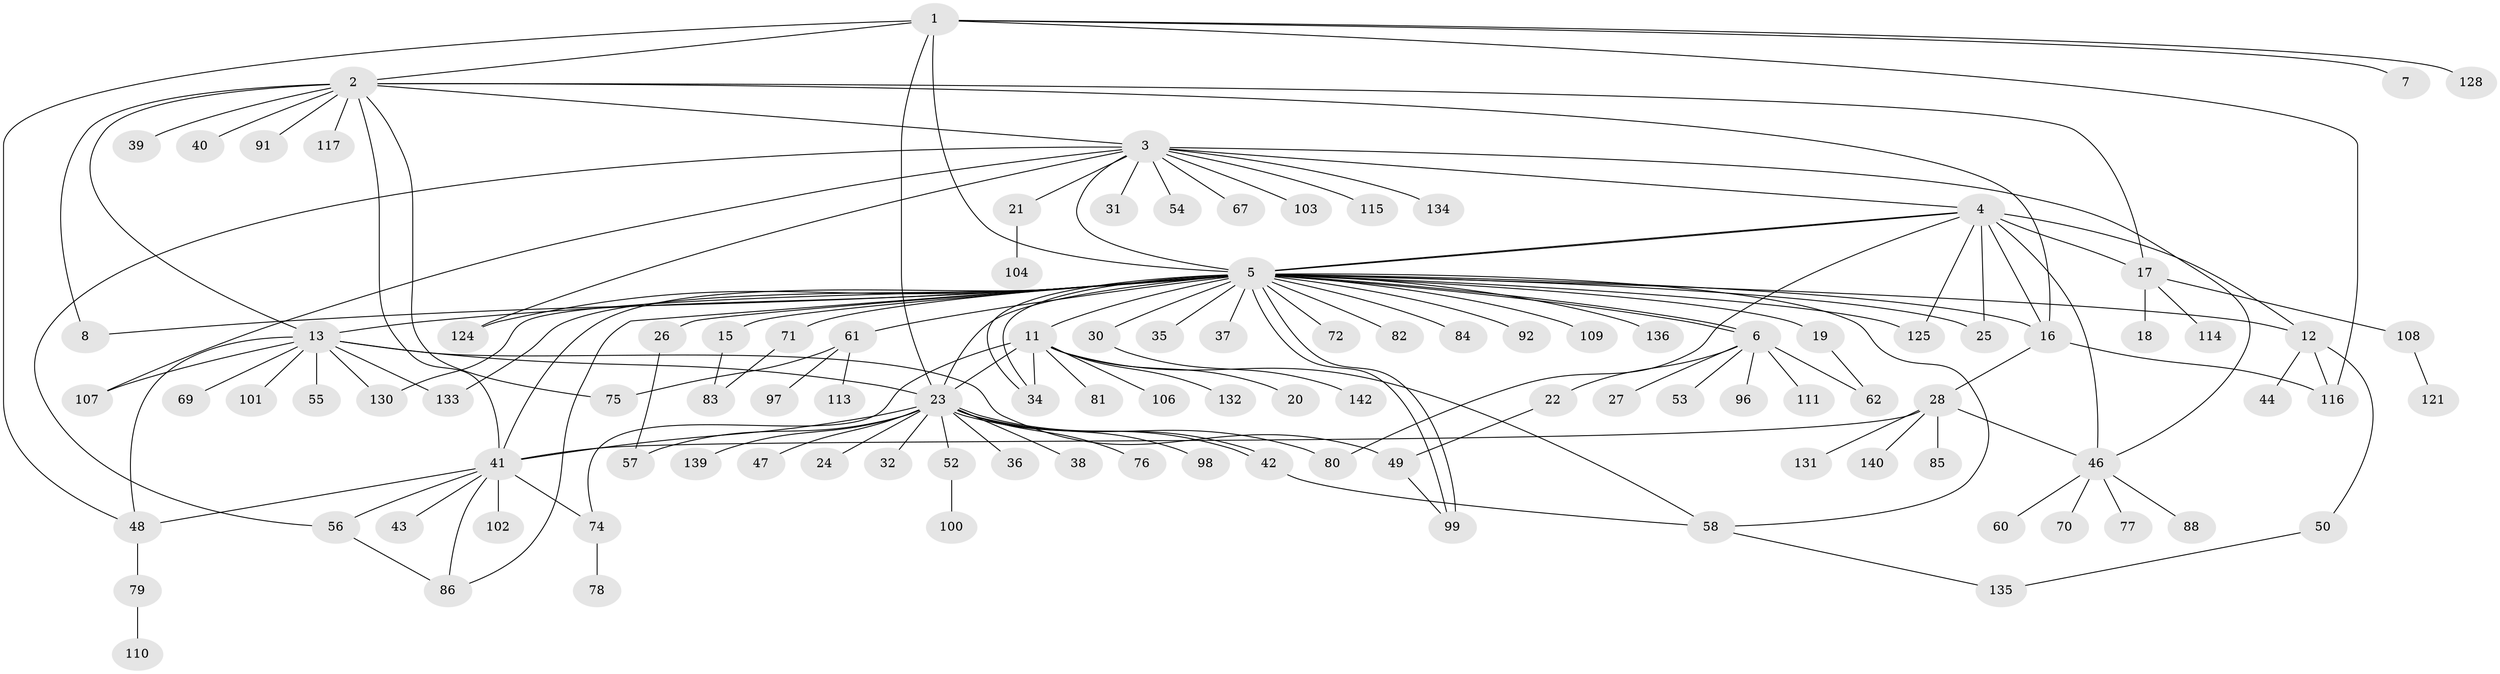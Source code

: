 // original degree distribution, {8: 0.028169014084507043, 14: 0.007042253521126761, 10: 0.014084507042253521, 40: 0.007042253521126761, 9: 0.007042253521126761, 2: 0.19014084507042253, 3: 0.1056338028169014, 6: 0.02112676056338028, 12: 0.007042253521126761, 5: 0.014084507042253521, 1: 0.5352112676056338, 19: 0.007042253521126761, 7: 0.007042253521126761, 4: 0.04929577464788732}
// Generated by graph-tools (version 1.1) at 2025/11/02/27/25 16:11:09]
// undirected, 109 vertices, 154 edges
graph export_dot {
graph [start="1"]
  node [color=gray90,style=filled];
  1 [super="+95"];
  2 [super="+10"];
  3 [super="+9"];
  4 [super="+14"];
  5 [super="+66"];
  6 [super="+64"];
  7 [super="+118"];
  8 [super="+63"];
  11 [super="+45"];
  12 [super="+68"];
  13 [super="+112"];
  15;
  16;
  17 [super="+29"];
  18;
  19;
  20;
  21 [super="+127"];
  22;
  23 [super="+120"];
  24;
  25 [super="+126"];
  26 [super="+123"];
  27;
  28 [super="+33"];
  30;
  31;
  32;
  34 [super="+94"];
  35;
  36;
  37;
  38;
  39;
  40;
  41 [super="+65"];
  42 [super="+89"];
  43;
  44;
  46 [super="+51"];
  47;
  48 [super="+138"];
  49 [super="+105"];
  50;
  52 [super="+122"];
  53;
  54;
  55;
  56 [super="+73"];
  57 [super="+119"];
  58 [super="+59"];
  60;
  61 [super="+93"];
  62;
  67;
  69;
  70;
  71;
  72;
  74;
  75;
  76;
  77;
  78;
  79 [super="+90"];
  80;
  81;
  82 [super="+87"];
  83 [super="+137"];
  84;
  85;
  86 [super="+129"];
  88;
  91;
  92;
  96;
  97;
  98;
  99;
  100;
  101;
  102;
  103;
  104;
  106;
  107;
  108;
  109;
  110;
  111;
  113;
  114;
  115;
  116;
  117;
  121;
  124;
  125;
  128;
  130;
  131;
  132;
  133;
  134;
  135;
  136;
  139 [super="+141"];
  140;
  142;
  1 -- 2;
  1 -- 5;
  1 -- 7;
  1 -- 23;
  1 -- 48;
  1 -- 116;
  1 -- 128;
  2 -- 3;
  2 -- 8;
  2 -- 16;
  2 -- 17;
  2 -- 40;
  2 -- 41;
  2 -- 117;
  2 -- 39;
  2 -- 91;
  2 -- 75;
  2 -- 13;
  3 -- 4;
  3 -- 5;
  3 -- 21;
  3 -- 31;
  3 -- 46;
  3 -- 54;
  3 -- 56;
  3 -- 67;
  3 -- 107;
  3 -- 115;
  3 -- 124;
  3 -- 134;
  3 -- 103;
  4 -- 5;
  4 -- 5;
  4 -- 16 [weight=2];
  4 -- 17;
  4 -- 46;
  4 -- 80;
  4 -- 125;
  4 -- 12;
  4 -- 25;
  5 -- 6;
  5 -- 6;
  5 -- 8;
  5 -- 11;
  5 -- 12;
  5 -- 13;
  5 -- 15;
  5 -- 16;
  5 -- 19;
  5 -- 23;
  5 -- 25 [weight=2];
  5 -- 26;
  5 -- 30;
  5 -- 34;
  5 -- 34;
  5 -- 35;
  5 -- 37;
  5 -- 41;
  5 -- 61;
  5 -- 71;
  5 -- 72;
  5 -- 82;
  5 -- 84;
  5 -- 86;
  5 -- 92;
  5 -- 99 [weight=2];
  5 -- 99;
  5 -- 124;
  5 -- 125;
  5 -- 130;
  5 -- 133;
  5 -- 136;
  5 -- 109;
  5 -- 58;
  6 -- 22;
  6 -- 27 [weight=2];
  6 -- 53;
  6 -- 62;
  6 -- 96;
  6 -- 111;
  11 -- 20;
  11 -- 23;
  11 -- 34;
  11 -- 58;
  11 -- 74;
  11 -- 81;
  11 -- 106;
  11 -- 132;
  12 -- 44;
  12 -- 50;
  12 -- 116;
  13 -- 23;
  13 -- 49;
  13 -- 55;
  13 -- 69;
  13 -- 101;
  13 -- 107;
  13 -- 130;
  13 -- 133;
  13 -- 48;
  15 -- 83;
  16 -- 28;
  16 -- 116;
  17 -- 18;
  17 -- 114;
  17 -- 108;
  19 -- 62;
  21 -- 104;
  22 -- 49;
  23 -- 24;
  23 -- 32;
  23 -- 36;
  23 -- 38;
  23 -- 41;
  23 -- 42;
  23 -- 42;
  23 -- 47;
  23 -- 52;
  23 -- 76;
  23 -- 80;
  23 -- 98;
  23 -- 139;
  23 -- 57;
  26 -- 57;
  28 -- 41;
  28 -- 46;
  28 -- 85;
  28 -- 131;
  28 -- 140;
  30 -- 142;
  41 -- 43;
  41 -- 74;
  41 -- 102;
  41 -- 86;
  41 -- 48;
  41 -- 56;
  42 -- 58;
  46 -- 60;
  46 -- 70;
  46 -- 77;
  46 -- 88;
  48 -- 79;
  49 -- 99;
  50 -- 135;
  52 -- 100;
  56 -- 86;
  58 -- 135;
  61 -- 75;
  61 -- 97;
  61 -- 113;
  71 -- 83;
  74 -- 78;
  79 -- 110;
  108 -- 121;
}
